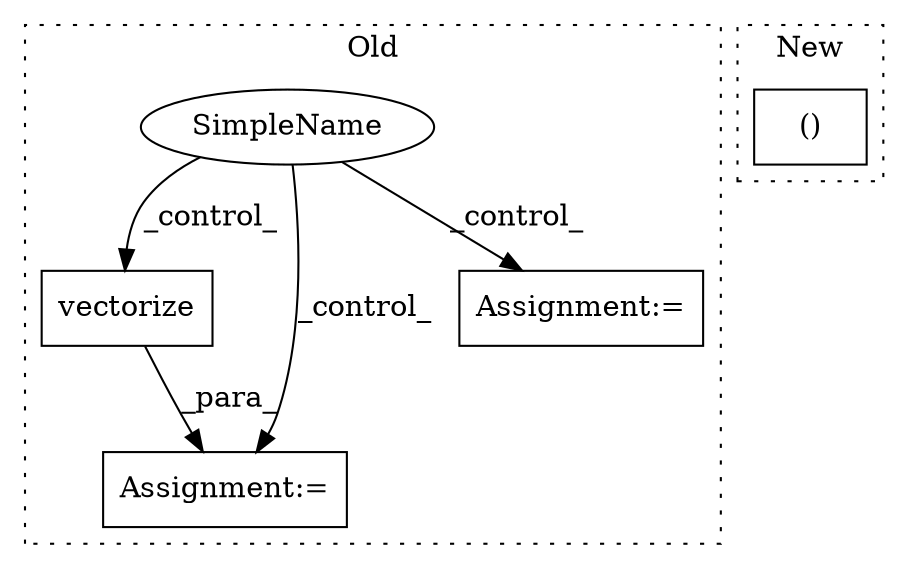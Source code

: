 digraph G {
subgraph cluster0 {
1 [label="vectorize" a="32" s="7170,7192" l="10,1" shape="box"];
3 [label="Assignment:=" a="7" s="7164" l="1" shape="box"];
4 [label="SimpleName" a="42" s="" l="" shape="ellipse"];
5 [label="Assignment:=" a="7" s="7430" l="28" shape="box"];
label = "Old";
style="dotted";
}
subgraph cluster1 {
2 [label="()" a="106" s="4152" l="36" shape="box"];
label = "New";
style="dotted";
}
1 -> 3 [label="_para_"];
4 -> 3 [label="_control_"];
4 -> 5 [label="_control_"];
4 -> 1 [label="_control_"];
}